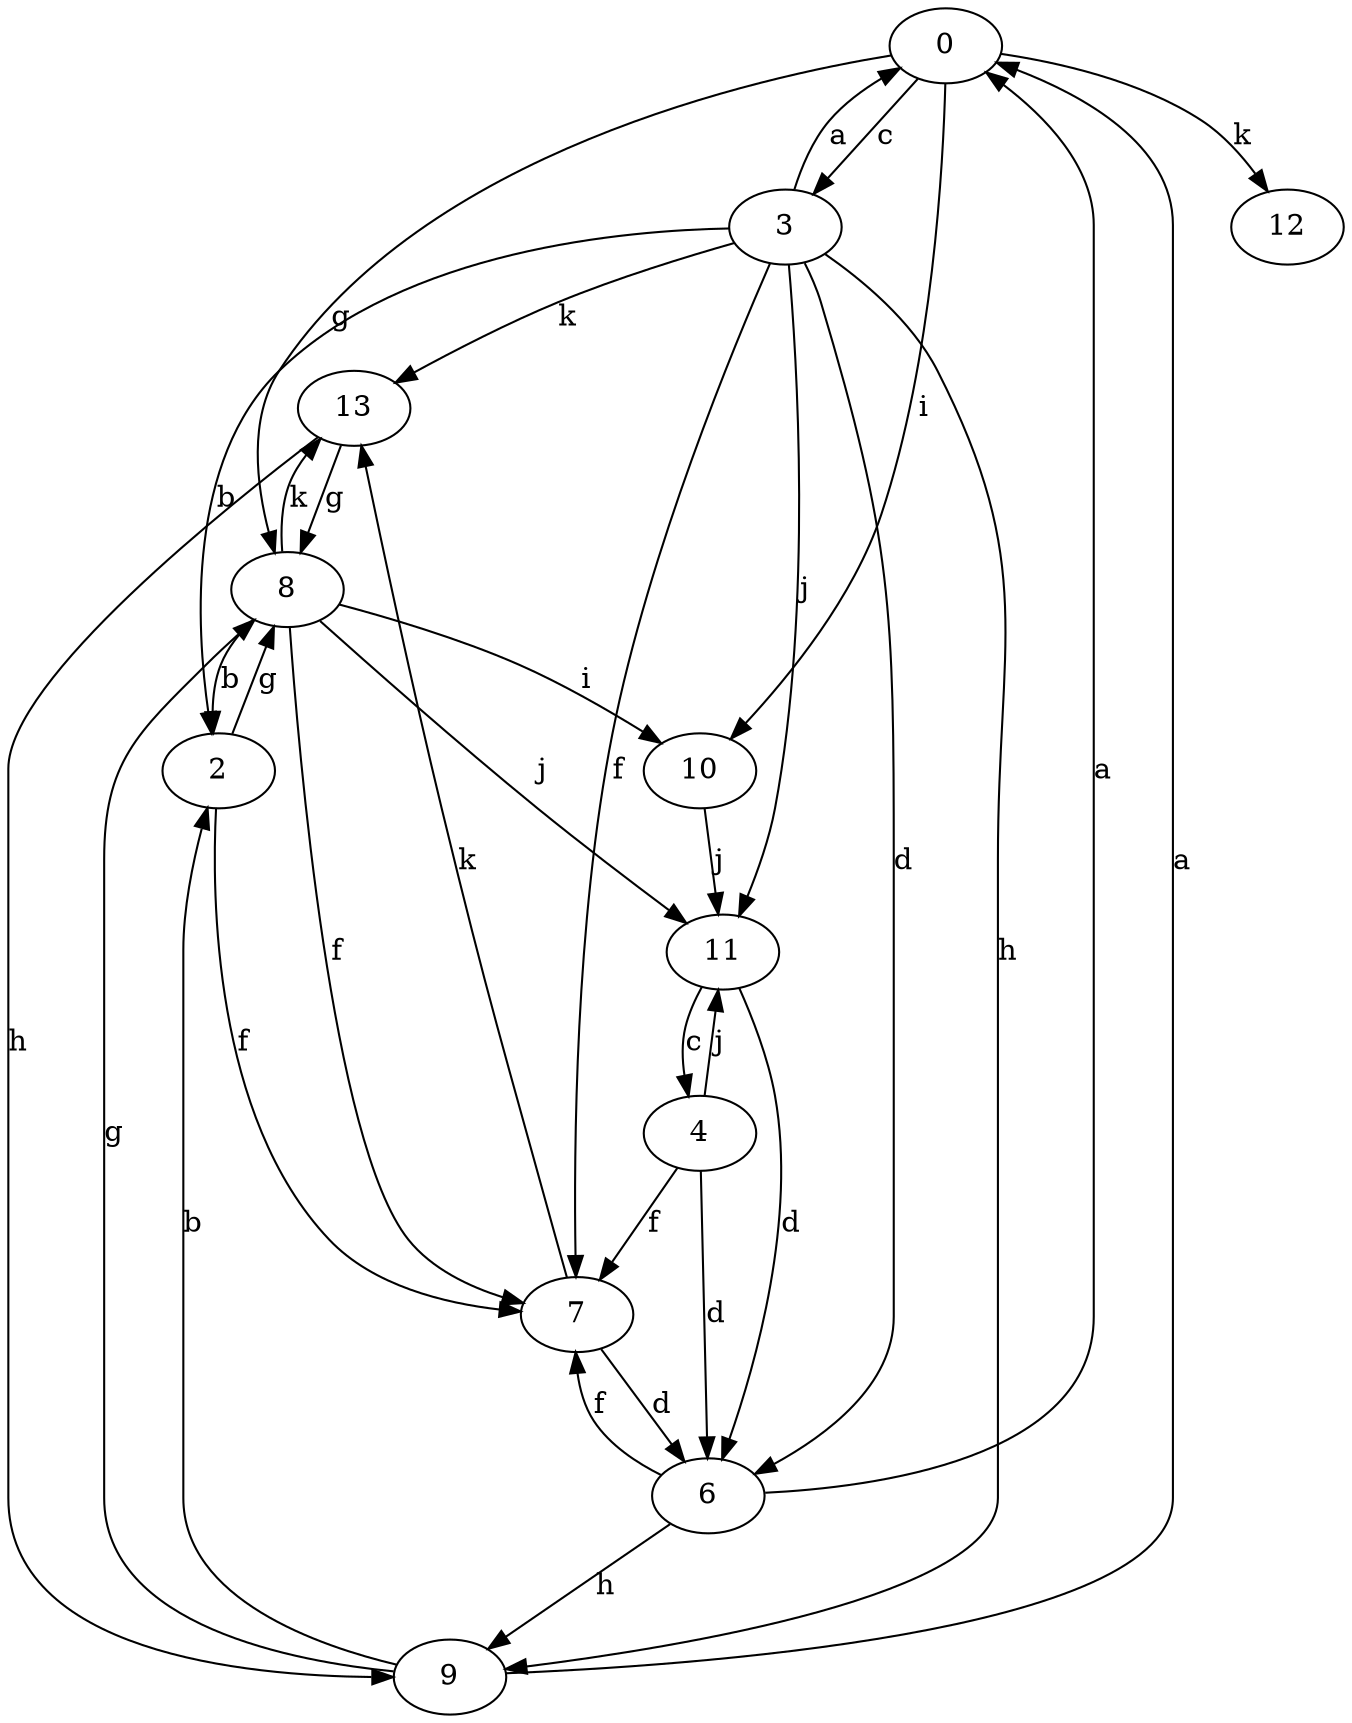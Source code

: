 strict digraph  {
0;
2;
3;
4;
6;
7;
8;
9;
10;
11;
12;
13;
0 -> 3  [label=c];
0 -> 8  [label=g];
0 -> 10  [label=i];
0 -> 12  [label=k];
2 -> 7  [label=f];
2 -> 8  [label=g];
3 -> 0  [label=a];
3 -> 2  [label=b];
3 -> 6  [label=d];
3 -> 7  [label=f];
3 -> 9  [label=h];
3 -> 11  [label=j];
3 -> 13  [label=k];
4 -> 6  [label=d];
4 -> 7  [label=f];
4 -> 11  [label=j];
6 -> 0  [label=a];
6 -> 7  [label=f];
6 -> 9  [label=h];
7 -> 6  [label=d];
7 -> 13  [label=k];
8 -> 2  [label=b];
8 -> 7  [label=f];
8 -> 10  [label=i];
8 -> 11  [label=j];
8 -> 13  [label=k];
9 -> 0  [label=a];
9 -> 2  [label=b];
9 -> 8  [label=g];
10 -> 11  [label=j];
11 -> 4  [label=c];
11 -> 6  [label=d];
13 -> 8  [label=g];
13 -> 9  [label=h];
}
